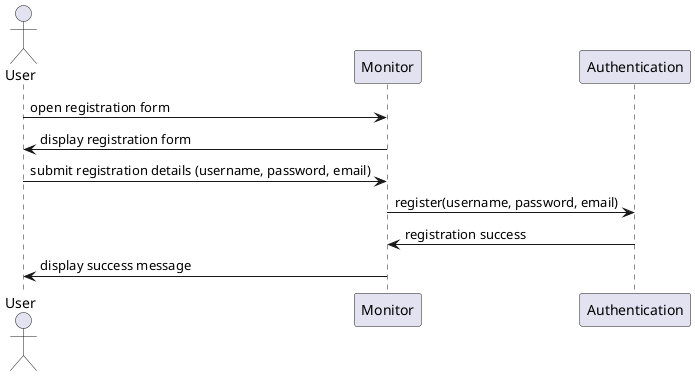@startuml
actor User
participant Monitor
participant Authentication

User -> Monitor: open registration form
Monitor -> User: display registration form

User -> Monitor: submit registration details (username, password, email)
Monitor -> Authentication: register(username, password, email)
Authentication -> Monitor: registration success
Monitor -> User: display success message
@enduml
